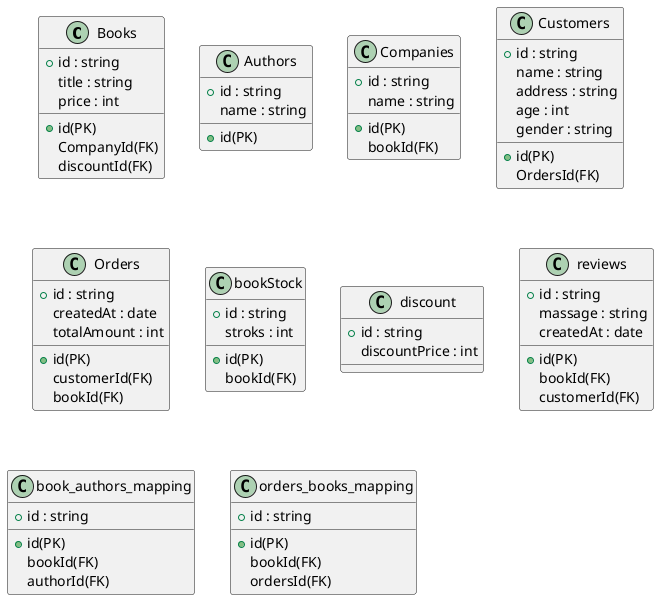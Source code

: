 @startuml
class Books {
    +id : string
    title : string
    price : int
}

Books : +id(PK)
Books : CompanyId(FK)
Books : discountId(FK)

class Authors {
    +id : string
    name : string
}

Authors : +id(PK)

class Companies{
    +id : string
    name : string
}

Companies : +id(PK)
Companies : bookId(FK)

class Customers{
    +id : string
    name : string
    address : string
    age : int
    gender : string 
}

Customers : +id(PK)
Customers : OrdersId(FK)

class Orders{
    +id : string
    createdAt : date
    totalAmount : int 
}

Orders : +id(PK)
Orders : customerId(FK)
Orders : bookId(FK)

class bookStock{
    +id : string
    stroks : int
}

bookStock : +id(PK)
bookStock : bookId(FK)

class discount{
    +id : string
    discountPrice : int
}

'下記中間テーブルです。
class reviews{
    +id : string
    massage : string
    createdAt : date
}

reviews : +id(PK)
reviews : bookId(FK)
reviews : customerId(FK)

class book_authors_mapping{
    +id : string
}

book_authors_mapping : +id(PK)
book_authors_mapping : bookId(FK)
book_authors_mapping : authorId(FK)


class orders_books_mapping{
    +id : string
}

orders_books_mapping : +id(PK)
orders_books_mapping : bookId(FK)
orders_books_mapping : ordersId(FK)

@enduml